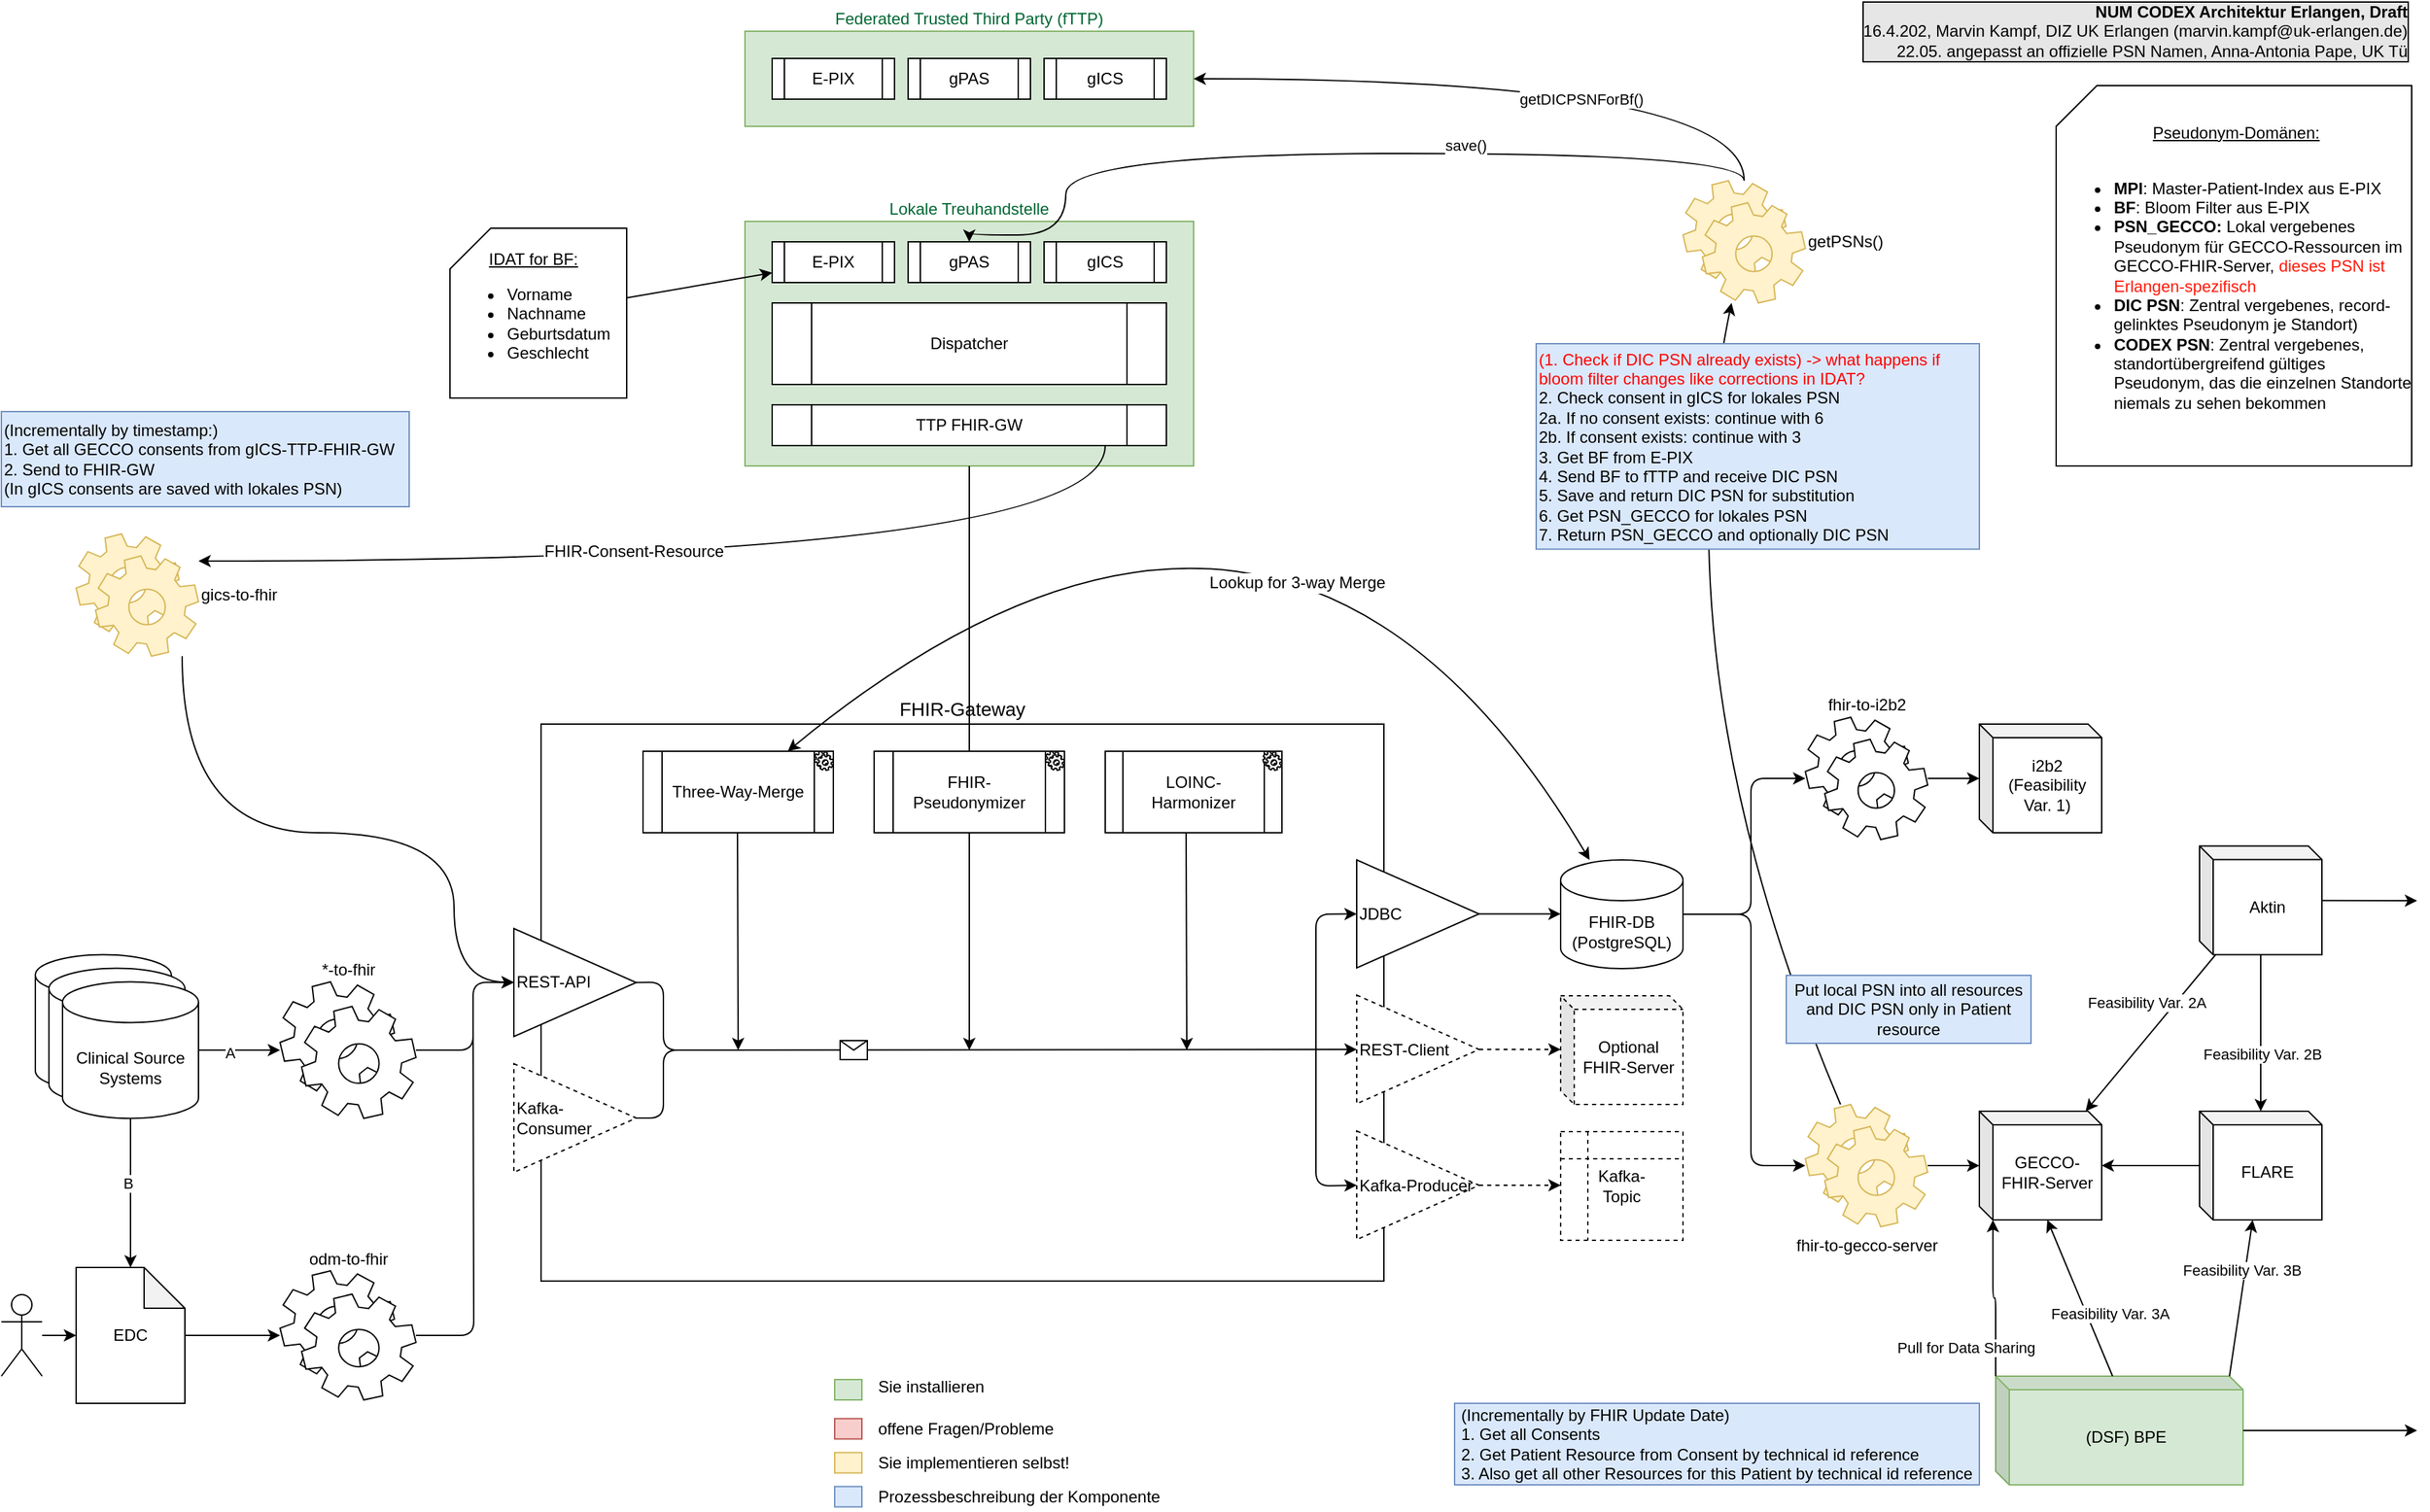 <mxfile version="14.6.13" type="github">
  <diagram id="jGCV98gVly2-MNFm8NOj" name="Page-1">
    <mxGraphModel dx="2233" dy="2107" grid="1" gridSize="10" guides="1" tooltips="1" connect="1" arrows="1" fold="1" page="1" pageScale="1" pageWidth="1800" pageHeight="500" background="#FFFFFF" math="0" shadow="0">
      <root>
        <mxCell id="0" />
        <mxCell id="1" parent="0" />
        <mxCell id="Zt5BA39hv14aOKBqLXmp-29" value="" style="endArrow=classic;html=1;entryX=0;entryY=0.5;entryDx=0;entryDy=0;entryPerimeter=0;exitX=1;exitY=0.5;exitDx=0;exitDy=0;" parent="1" source="Zt5BA39hv14aOKBqLXmp-16" edge="1">
          <mxGeometry width="50" height="50" relative="1" as="geometry">
            <mxPoint x="804" y="-140" as="sourcePoint" />
            <mxPoint x="1154" y="-320.25" as="targetPoint" />
          </mxGeometry>
        </mxCell>
        <mxCell id="Zt5BA39hv14aOKBqLXmp-30" value="" style="group;fontSize=12;" parent="1" vertex="1" connectable="0">
          <mxGeometry x="442" y="-460" width="710" height="410" as="geometry" />
        </mxCell>
        <mxCell id="Zt5BA39hv14aOKBqLXmp-1" value="&lt;font style=&quot;font-size: 14px&quot;&gt;FHIR-Gateway&lt;/font&gt;" style="whiteSpace=wrap;html=1;labelPosition=center;verticalLabelPosition=top;align=center;verticalAlign=bottom;" parent="Zt5BA39hv14aOKBqLXmp-30" vertex="1">
          <mxGeometry x="-38" width="620" height="410" as="geometry" />
        </mxCell>
        <mxCell id="Zt5BA39hv14aOKBqLXmp-2" value="REST-API" style="triangle;whiteSpace=wrap;html=1;align=left;" parent="Zt5BA39hv14aOKBqLXmp-30" vertex="1">
          <mxGeometry x="-58" y="150.5" width="90" height="79.5" as="geometry" />
        </mxCell>
        <mxCell id="Zt5BA39hv14aOKBqLXmp-6" value="LOINC-Harmonizer" style="shape=process;whiteSpace=wrap;html=1;backgroundOutline=1;" parent="Zt5BA39hv14aOKBqLXmp-30" vertex="1">
          <mxGeometry x="377" y="20" width="130" height="60" as="geometry" />
        </mxCell>
        <mxCell id="Zt5BA39hv14aOKBqLXmp-7" value="FHIR-Pseudonymizer" style="shape=process;whiteSpace=wrap;html=1;backgroundOutline=1;" parent="Zt5BA39hv14aOKBqLXmp-30" vertex="1">
          <mxGeometry x="207" y="20" width="140" height="60" as="geometry" />
        </mxCell>
        <mxCell id="Zt5BA39hv14aOKBqLXmp-8" value="Three-Way-Merge" style="shape=process;whiteSpace=wrap;html=1;backgroundOutline=1;" parent="Zt5BA39hv14aOKBqLXmp-30" vertex="1">
          <mxGeometry x="37" y="20" width="140" height="60" as="geometry" />
        </mxCell>
        <mxCell id="Zt5BA39hv14aOKBqLXmp-12" value="" style="endArrow=classic;html=1;" parent="Zt5BA39hv14aOKBqLXmp-30" source="Zt5BA39hv14aOKBqLXmp-7" edge="1">
          <mxGeometry x="-63" width="50" height="50" as="geometry">
            <mxPoint x="277" y="180" as="sourcePoint" />
            <mxPoint x="277" y="240" as="targetPoint" />
          </mxGeometry>
        </mxCell>
        <mxCell id="Zt5BA39hv14aOKBqLXmp-16" value="JDBC" style="triangle;whiteSpace=wrap;html=1;align=left;" parent="Zt5BA39hv14aOKBqLXmp-30" vertex="1">
          <mxGeometry x="562" y="100" width="90" height="79.5" as="geometry" />
        </mxCell>
        <mxCell id="Zt5BA39hv14aOKBqLXmp-17" value="REST-Client" style="triangle;whiteSpace=wrap;html=1;align=left;dashed=1;" parent="Zt5BA39hv14aOKBqLXmp-30" vertex="1">
          <mxGeometry x="562" y="199.5" width="90" height="80" as="geometry" />
        </mxCell>
        <mxCell id="Zt5BA39hv14aOKBqLXmp-19" value="Kafka-Producer" style="triangle;whiteSpace=wrap;html=1;align=left;dashed=1;" parent="Zt5BA39hv14aOKBqLXmp-30" vertex="1">
          <mxGeometry x="562" y="299.5" width="90" height="80" as="geometry" />
        </mxCell>
        <mxCell id="Zt5BA39hv14aOKBqLXmp-20" value="Kafka-Consumer" style="triangle;whiteSpace=wrap;html=1;align=left;dashed=1;" parent="Zt5BA39hv14aOKBqLXmp-30" vertex="1">
          <mxGeometry x="-58" y="250" width="90" height="80" as="geometry" />
        </mxCell>
        <mxCell id="Zt5BA39hv14aOKBqLXmp-22" value="" style="endArrow=classic;html=1;exitX=1;exitY=0.5;exitDx=0;exitDy=0;entryX=0;entryY=0.5;entryDx=0;entryDy=0;" parent="Zt5BA39hv14aOKBqLXmp-30" source="Zt5BA39hv14aOKBqLXmp-2" target="Zt5BA39hv14aOKBqLXmp-17" edge="1">
          <mxGeometry relative="1" as="geometry">
            <mxPoint x="182" y="240" as="sourcePoint" />
            <mxPoint x="522" y="240" as="targetPoint" />
            <Array as="points">
              <mxPoint x="52" y="190" />
              <mxPoint x="52" y="240" />
            </Array>
          </mxGeometry>
        </mxCell>
        <mxCell id="Zt5BA39hv14aOKBqLXmp-23" value="" style="shape=message;html=1;outlineConnect=0;" parent="Zt5BA39hv14aOKBqLXmp-22" vertex="1">
          <mxGeometry width="20" height="14" relative="1" as="geometry">
            <mxPoint x="-90" y="-6.78" as="offset" />
          </mxGeometry>
        </mxCell>
        <mxCell id="Zt5BA39hv14aOKBqLXmp-24" value="" style="endArrow=none;html=1;exitX=1;exitY=0.5;exitDx=0;exitDy=0;" parent="Zt5BA39hv14aOKBqLXmp-30" source="Zt5BA39hv14aOKBqLXmp-20" edge="1">
          <mxGeometry width="50" height="50" relative="1" as="geometry">
            <mxPoint x="362" y="330" as="sourcePoint" />
            <mxPoint x="112" y="240" as="targetPoint" />
            <Array as="points">
              <mxPoint x="52" y="290" />
              <mxPoint x="52" y="240" />
            </Array>
          </mxGeometry>
        </mxCell>
        <mxCell id="Zt5BA39hv14aOKBqLXmp-25" value="" style="endArrow=classic;html=1;entryX=0;entryY=0.5;entryDx=0;entryDy=0;" parent="Zt5BA39hv14aOKBqLXmp-30" target="Zt5BA39hv14aOKBqLXmp-16" edge="1">
          <mxGeometry width="50" height="50" relative="1" as="geometry">
            <mxPoint x="532" y="240" as="sourcePoint" />
            <mxPoint x="412" y="280" as="targetPoint" />
            <Array as="points">
              <mxPoint x="532" y="140" />
            </Array>
          </mxGeometry>
        </mxCell>
        <mxCell id="Zt5BA39hv14aOKBqLXmp-26" value="" style="endArrow=classic;html=1;entryX=0;entryY=0.5;entryDx=0;entryDy=0;" parent="Zt5BA39hv14aOKBqLXmp-30" target="Zt5BA39hv14aOKBqLXmp-19" edge="1">
          <mxGeometry width="50" height="50" relative="1" as="geometry">
            <mxPoint x="532" y="240" as="sourcePoint" />
            <mxPoint x="572" y="149.75" as="targetPoint" />
            <Array as="points">
              <mxPoint x="532" y="340" />
            </Array>
          </mxGeometry>
        </mxCell>
        <mxCell id="Zt5BA39hv14aOKBqLXmp-27" value="" style="endArrow=classic;html=1;exitX=0.5;exitY=1;exitDx=0;exitDy=0;" parent="Zt5BA39hv14aOKBqLXmp-30" edge="1">
          <mxGeometry x="97" width="50" height="50" as="geometry">
            <mxPoint x="436.5" y="80" as="sourcePoint" />
            <mxPoint x="437" y="240" as="targetPoint" />
          </mxGeometry>
        </mxCell>
        <mxCell id="Zt5BA39hv14aOKBqLXmp-28" value="" style="endArrow=classic;html=1;exitX=0.5;exitY=1;exitDx=0;exitDy=0;" parent="Zt5BA39hv14aOKBqLXmp-30" edge="1">
          <mxGeometry x="-233" width="50" height="50" as="geometry">
            <mxPoint x="106.5" y="80" as="sourcePoint" />
            <mxPoint x="107" y="240" as="targetPoint" />
          </mxGeometry>
        </mxCell>
        <mxCell id="Zt5BA39hv14aOKBqLXmp-37" value="" style="shape=mxgraph.bpmn.service_task;html=1;outlineConnect=0;align=center;" parent="Zt5BA39hv14aOKBqLXmp-30" vertex="1">
          <mxGeometry x="163" y="20" width="14" height="14" as="geometry" />
        </mxCell>
        <mxCell id="Zt5BA39hv14aOKBqLXmp-38" value="" style="shape=mxgraph.bpmn.service_task;html=1;outlineConnect=0;align=center;" parent="Zt5BA39hv14aOKBqLXmp-30" vertex="1">
          <mxGeometry x="333" y="20" width="14" height="14" as="geometry" />
        </mxCell>
        <mxCell id="Zt5BA39hv14aOKBqLXmp-39" value="" style="shape=mxgraph.bpmn.service_task;html=1;outlineConnect=0;align=center;" parent="Zt5BA39hv14aOKBqLXmp-30" vertex="1">
          <mxGeometry x="493" y="20" width="14" height="14" as="geometry" />
        </mxCell>
        <mxCell id="Zt5BA39hv14aOKBqLXmp-32" value="FHIR-DB (PostgreSQL)" style="shape=cylinder3;whiteSpace=wrap;html=1;boundedLbl=1;backgroundOutline=1;size=15;align=center;" parent="1" vertex="1">
          <mxGeometry x="1154" y="-360" width="90" height="80" as="geometry" />
        </mxCell>
        <mxCell id="Zt5BA39hv14aOKBqLXmp-34" value="" style="endArrow=classic;html=1;entryX=0;entryY=0.5;entryDx=0;entryDy=0;entryPerimeter=0;exitX=1;exitY=0.5;exitDx=0;exitDy=0;dashed=1;" parent="1" edge="1">
          <mxGeometry width="50" height="50" relative="1" as="geometry">
            <mxPoint x="1094" y="-220.5" as="sourcePoint" />
            <mxPoint x="1154" y="-220.5" as="targetPoint" />
          </mxGeometry>
        </mxCell>
        <mxCell id="Zt5BA39hv14aOKBqLXmp-35" value="Kafka-&lt;br&gt;Topic" style="shape=internalStorage;whiteSpace=wrap;html=1;backgroundOutline=1;align=center;dashed=1;" parent="1" vertex="1">
          <mxGeometry x="1154" y="-160" width="90" height="80" as="geometry" />
        </mxCell>
        <mxCell id="Zt5BA39hv14aOKBqLXmp-36" value="" style="endArrow=classic;html=1;entryX=0;entryY=0.5;entryDx=0;entryDy=0;entryPerimeter=0;exitX=1;exitY=0.5;exitDx=0;exitDy=0;dashed=1;" parent="1" edge="1">
          <mxGeometry width="50" height="50" relative="1" as="geometry">
            <mxPoint x="1094" y="-120.5" as="sourcePoint" />
            <mxPoint x="1154" y="-120.5" as="targetPoint" />
          </mxGeometry>
        </mxCell>
        <mxCell id="Zt5BA39hv14aOKBqLXmp-44" value="Optional&lt;br&gt;FHIR-Server" style="shape=cube;whiteSpace=wrap;html=1;boundedLbl=1;backgroundOutline=1;darkOpacity=0.05;darkOpacity2=0.1;align=center;size=10;dashed=1;" parent="1" vertex="1">
          <mxGeometry x="1154" y="-260" width="90" height="80" as="geometry" />
        </mxCell>
        <mxCell id="Zt5BA39hv14aOKBqLXmp-60" style="edgeStyle=orthogonalEdgeStyle;orthogonalLoop=1;jettySize=auto;html=1;" parent="1" source="Zt5BA39hv14aOKBqLXmp-46" target="Zt5BA39hv14aOKBqLXmp-62" edge="1">
          <mxGeometry relative="1" as="geometry" />
        </mxCell>
        <mxCell id="Zt5BA39hv14aOKBqLXmp-46" value="EDC" style="shape=note;whiteSpace=wrap;html=1;backgroundOutline=1;darkOpacity=0.05;fontSize=12;align=center;" parent="1" vertex="1">
          <mxGeometry x="62" y="-60" width="80" height="100" as="geometry" />
        </mxCell>
        <mxCell id="Zt5BA39hv14aOKBqLXmp-47" value="" style="shape=umlActor;verticalLabelPosition=bottom;verticalAlign=middle;html=1;outlineConnect=0;fontSize=12;align=center;" parent="1" vertex="1">
          <mxGeometry x="7" y="-40" width="30" height="60" as="geometry" />
        </mxCell>
        <mxCell id="Zt5BA39hv14aOKBqLXmp-49" value="" style="endArrow=classic;html=1;entryX=0;entryY=0.5;entryDx=0;entryDy=0;entryPerimeter=0;" parent="1" source="Zt5BA39hv14aOKBqLXmp-47" target="Zt5BA39hv14aOKBqLXmp-46" edge="1">
          <mxGeometry width="50" height="50" relative="1" as="geometry">
            <mxPoint x="397" y="-240" as="sourcePoint" />
            <mxPoint x="447" y="-290" as="targetPoint" />
          </mxGeometry>
        </mxCell>
        <mxCell id="Zt5BA39hv14aOKBqLXmp-52" value="" style="endArrow=classic;html=1;entryX=0;entryY=0.5;entryDx=0;entryDy=0;" parent="1" source="Zt5BA39hv14aOKBqLXmp-51" target="Zt5BA39hv14aOKBqLXmp-2" edge="1">
          <mxGeometry width="50" height="50" relative="1" as="geometry">
            <mxPoint x="582" y="-240" as="sourcePoint" />
            <mxPoint x="632" y="-290" as="targetPoint" />
            <Array as="points">
              <mxPoint x="354" y="-220" />
              <mxPoint x="354" y="-270" />
            </Array>
          </mxGeometry>
        </mxCell>
        <mxCell id="Zt5BA39hv14aOKBqLXmp-51" value="*-to-fhir" style="shape=mxgraph.bpmn.service_task;html=1;outlineConnect=0;labelPosition=center;verticalLabelPosition=top;align=center;verticalAlign=bottom;" parent="1" vertex="1">
          <mxGeometry x="212" y="-270.25" width="100" height="100.5" as="geometry" />
        </mxCell>
        <mxCell id="Zt5BA39hv14aOKBqLXmp-58" value="" style="group;" parent="1" vertex="1" connectable="0">
          <mxGeometry x="32" y="-290.25" width="120" height="120.5" as="geometry" />
        </mxCell>
        <mxCell id="Zt5BA39hv14aOKBqLXmp-55" value="Clinical Source Systems" style="shape=cylinder3;whiteSpace=wrap;html=1;boundedLbl=1;backgroundOutline=1;size=15;" parent="Zt5BA39hv14aOKBqLXmp-58" vertex="1">
          <mxGeometry width="100" height="100.5" as="geometry" />
        </mxCell>
        <mxCell id="Zt5BA39hv14aOKBqLXmp-56" value="Clinical Source Systems" style="shape=cylinder3;whiteSpace=wrap;html=1;boundedLbl=1;backgroundOutline=1;size=15;" parent="Zt5BA39hv14aOKBqLXmp-58" vertex="1">
          <mxGeometry x="10" y="10" width="100" height="100.5" as="geometry" />
        </mxCell>
        <mxCell id="Zt5BA39hv14aOKBqLXmp-57" value="Clinical Source Systems" style="shape=cylinder3;whiteSpace=wrap;html=1;boundedLbl=1;backgroundOutline=1;size=15;" parent="Zt5BA39hv14aOKBqLXmp-58" vertex="1">
          <mxGeometry x="20" y="20" width="100" height="100.5" as="geometry" />
        </mxCell>
        <mxCell id="Zt5BA39hv14aOKBqLXmp-59" style="edgeStyle=orthogonalEdgeStyle;orthogonalLoop=1;jettySize=auto;html=1;exitX=1;exitY=0.5;exitDx=0;exitDy=0;exitPerimeter=0;" parent="1" source="Zt5BA39hv14aOKBqLXmp-57" target="Zt5BA39hv14aOKBqLXmp-51" edge="1">
          <mxGeometry relative="1" as="geometry" />
        </mxCell>
        <mxCell id="6" value="A" style="edgeLabel;html=1;align=center;verticalAlign=middle;resizable=0;points=[];" parent="Zt5BA39hv14aOKBqLXmp-59" vertex="1" connectable="0">
          <mxGeometry x="-0.235" y="-2" relative="1" as="geometry">
            <mxPoint as="offset" />
          </mxGeometry>
        </mxCell>
        <mxCell id="Zt5BA39hv14aOKBqLXmp-62" value="odm-to-fhir" style="shape=mxgraph.bpmn.service_task;html=1;outlineConnect=0;labelPosition=center;verticalLabelPosition=top;align=center;verticalAlign=bottom;" parent="1" vertex="1">
          <mxGeometry x="212" y="-57.5" width="100" height="95" as="geometry" />
        </mxCell>
        <mxCell id="Zt5BA39hv14aOKBqLXmp-66" style="edgeStyle=orthogonalEdgeStyle;orthogonalLoop=1;jettySize=auto;html=1;endArrow=none;endFill=0;" parent="1" source="Zt5BA39hv14aOKBqLXmp-62" edge="1">
          <mxGeometry relative="1" as="geometry">
            <mxPoint x="354" y="-240" as="targetPoint" />
            <mxPoint x="382" y="-50" as="sourcePoint" />
          </mxGeometry>
        </mxCell>
        <mxCell id="Zt5BA39hv14aOKBqLXmp-83" value="fhir-to-i2b2" style="shape=mxgraph.bpmn.service_task;html=1;outlineConnect=0;labelPosition=center;verticalLabelPosition=top;align=center;verticalAlign=bottom;" parent="1" vertex="1">
          <mxGeometry x="1334" y="-465" width="90" height="90" as="geometry" />
        </mxCell>
        <mxCell id="Zt5BA39hv14aOKBqLXmp-85" value="i2b2&lt;br&gt;(Feasibility Var. 1)" style="shape=cube;whiteSpace=wrap;html=1;boundedLbl=1;backgroundOutline=1;darkOpacity=0.05;darkOpacity2=0.1;align=center;size=10;" parent="1" vertex="1">
          <mxGeometry x="1462" y="-460" width="90" height="80" as="geometry" />
        </mxCell>
        <mxCell id="Zt5BA39hv14aOKBqLXmp-86" value="" style="endArrow=classic;html=1;" parent="1" source="Zt5BA39hv14aOKBqLXmp-83" target="Zt5BA39hv14aOKBqLXmp-85" edge="1">
          <mxGeometry width="50" height="50" relative="1" as="geometry">
            <mxPoint x="1422" y="-486" as="sourcePoint" />
            <mxPoint x="1462" y="-475" as="targetPoint" />
          </mxGeometry>
        </mxCell>
        <mxCell id="4hY9-Zoo_yzl3ai_Mlpk-6" value="" style="endArrow=classic;html=1;" parent="1" source="UJUMtMTHQ7Rxm2CL5eUm-10" target="4hY9-Zoo_yzl3ai_Mlpk-1" edge="1">
          <mxGeometry width="50" height="50" relative="1" as="geometry">
            <mxPoint x="1132" y="-175" as="sourcePoint" />
            <mxPoint x="1182" y="-225" as="targetPoint" />
            <Array as="points" />
          </mxGeometry>
        </mxCell>
        <mxCell id="4hY9-Zoo_yzl3ai_Mlpk-10" value="&lt;b&gt;NUM CODEX Architektur Erlangen, Draft&lt;br&gt;&lt;/b&gt;16.4.202, Marvin Kampf, DIZ UK Erlangen (marvin.kampf@uk-erlangen.de)&lt;br&gt;22.05. angepasst an offizielle PSN Namen, Anna-Antonia Pape, UK Tü" style="text;html=1;strokeColor=none;fillColor=none;align=right;verticalAlign=middle;whiteSpace=wrap;labelBorderColor=#000000;labelBackgroundColor=#E6E6E6;" parent="1" vertex="1">
          <mxGeometry x="1360" y="-980" width="420" height="20" as="geometry" />
        </mxCell>
        <mxCell id="4" style="edgeStyle=orthogonalEdgeStyle;rounded=0;orthogonalLoop=1;jettySize=auto;html=1;endArrow=classic;endFill=1;" parent="1" source="Zt5BA39hv14aOKBqLXmp-57" target="Zt5BA39hv14aOKBqLXmp-46" edge="1">
          <mxGeometry relative="1" as="geometry" />
        </mxCell>
        <mxCell id="5" value="B" style="edgeLabel;html=1;align=center;verticalAlign=middle;resizable=0;points=[];" parent="4" vertex="1" connectable="0">
          <mxGeometry x="-0.148" y="-2" relative="1" as="geometry">
            <mxPoint as="offset" />
          </mxGeometry>
        </mxCell>
        <mxCell id="9" value="" style="endArrow=classic;html=1;curved=1;startArrow=classic;startFill=1;" parent="1" source="Zt5BA39hv14aOKBqLXmp-8" target="Zt5BA39hv14aOKBqLXmp-32" edge="1">
          <mxGeometry width="50" height="50" relative="1" as="geometry">
            <mxPoint x="724" y="-170" as="sourcePoint" />
            <mxPoint x="774" y="-220" as="targetPoint" />
            <Array as="points">
              <mxPoint x="950" y="-740" />
            </Array>
          </mxGeometry>
        </mxCell>
        <mxCell id="10" value="Lookup for 3-way Merge" style="edgeLabel;html=1;align=center;verticalAlign=middle;resizable=0;points=[];fontSize=12;" parent="9" vertex="1" connectable="0">
          <mxGeometry x="0.332" y="-2" relative="1" as="geometry">
            <mxPoint x="-58" y="57" as="offset" />
          </mxGeometry>
        </mxCell>
        <mxCell id="UJUMtMTHQ7Rxm2CL5eUm-10" value="fhir-to-gecco-server" style="shape=mxgraph.bpmn.service_task;html=1;outlineConnect=0;labelPosition=center;verticalLabelPosition=bottom;align=center;verticalAlign=top;fillColor=#fff2cc;strokeColor=#d6b656;" parent="1" vertex="1">
          <mxGeometry x="1334" y="-180" width="90" height="90" as="geometry" />
        </mxCell>
        <mxCell id="UJUMtMTHQ7Rxm2CL5eUm-12" value="" style="endArrow=classic;html=1;" parent="1" source="Zt5BA39hv14aOKBqLXmp-32" target="UJUMtMTHQ7Rxm2CL5eUm-10" edge="1">
          <mxGeometry width="50" height="50" relative="1" as="geometry">
            <mxPoint x="1316" y="-320" as="sourcePoint" />
            <mxPoint x="1364" y="-410" as="targetPoint" />
            <Array as="points">
              <mxPoint x="1294" y="-320" />
              <mxPoint x="1294" y="-135" />
            </Array>
          </mxGeometry>
        </mxCell>
        <mxCell id="UJUMtMTHQ7Rxm2CL5eUm-14" value="" style="endArrow=classic;html=1;" parent="1" source="Zt5BA39hv14aOKBqLXmp-32" target="Zt5BA39hv14aOKBqLXmp-83" edge="1">
          <mxGeometry width="50" height="50" relative="1" as="geometry">
            <mxPoint x="956" y="-220" as="sourcePoint" />
            <mxPoint x="1006" y="-270" as="targetPoint" />
            <Array as="points">
              <mxPoint x="1294" y="-320" />
              <mxPoint x="1294" y="-420" />
            </Array>
          </mxGeometry>
        </mxCell>
        <mxCell id="UJUMtMTHQ7Rxm2CL5eUm-17" value="(DSF) BPE" style="shape=cube;whiteSpace=wrap;html=1;boundedLbl=1;backgroundOutline=1;darkOpacity=0.05;darkOpacity2=0.1;align=center;size=10;fillColor=#d5e8d4;strokeColor=#82b366;" parent="1" vertex="1">
          <mxGeometry x="1474" y="20" width="182" height="80" as="geometry" />
        </mxCell>
        <mxCell id="Zt5BA39hv14aOKBqLXmp-80" style="edgeStyle=orthogonalEdgeStyle;orthogonalLoop=1;jettySize=auto;html=1;startArrow=classic;startFill=1;endArrow=none;endFill=0;entryX=0;entryY=0;entryDx=0;entryDy=0;entryPerimeter=0;exitX=0;exitY=0;exitDx=10;exitDy=80;exitPerimeter=0;" parent="1" source="4hY9-Zoo_yzl3ai_Mlpk-1" target="UJUMtMTHQ7Rxm2CL5eUm-17" edge="1">
          <mxGeometry relative="1" as="geometry">
            <mxPoint x="1424" y="-50" as="sourcePoint" />
          </mxGeometry>
        </mxCell>
        <mxCell id="UJUMtMTHQ7Rxm2CL5eUm-31" value="Pull for Data Sharing" style="edgeLabel;html=1;align=center;verticalAlign=middle;resizable=0;points=[];" parent="Zt5BA39hv14aOKBqLXmp-80" vertex="1" connectable="0">
          <mxGeometry x="-0.1" y="2" relative="1" as="geometry">
            <mxPoint x="-21.78" y="40.78" as="offset" />
          </mxGeometry>
        </mxCell>
        <mxCell id="UJUMtMTHQ7Rxm2CL5eUm-38" value="FLARE" style="shape=cube;whiteSpace=wrap;html=1;boundedLbl=1;backgroundOutline=1;darkOpacity=0.05;darkOpacity2=0.1;align=center;size=10;" parent="1" vertex="1">
          <mxGeometry x="1624" y="-175" width="90" height="80" as="geometry" />
        </mxCell>
        <mxCell id="4hY9-Zoo_yzl3ai_Mlpk-1" value="GECCO-FHIR-Server" style="shape=cube;whiteSpace=wrap;html=1;boundedLbl=1;backgroundOutline=1;darkOpacity=0.05;darkOpacity2=0.1;align=center;size=10;" parent="1" vertex="1">
          <mxGeometry x="1462" y="-175" width="90" height="80" as="geometry" />
        </mxCell>
        <mxCell id="UJUMtMTHQ7Rxm2CL5eUm-39" value="" style="endArrow=classic;html=1;exitX=0;exitY=0;exitDx=172;exitDy=0;exitPerimeter=0;" parent="1" source="UJUMtMTHQ7Rxm2CL5eUm-17" target="UJUMtMTHQ7Rxm2CL5eUm-38" edge="1">
          <mxGeometry width="50" height="50" relative="1" as="geometry">
            <mxPoint x="954" y="-180" as="sourcePoint" />
            <mxPoint x="1637" y="-130" as="targetPoint" />
          </mxGeometry>
        </mxCell>
        <mxCell id="UJUMtMTHQ7Rxm2CL5eUm-41" value="Feasibility Var. 3B" style="edgeLabel;html=1;align=center;verticalAlign=middle;resizable=0;points=[];" parent="UJUMtMTHQ7Rxm2CL5eUm-39" vertex="1" connectable="0">
          <mxGeometry x="0.02" relative="1" as="geometry">
            <mxPoint y="-19.89" as="offset" />
          </mxGeometry>
        </mxCell>
        <mxCell id="UJUMtMTHQ7Rxm2CL5eUm-42" value="" style="endArrow=classic;html=1;exitX=0;exitY=0;exitDx=86;exitDy=0;exitPerimeter=0;entryX=0;entryY=0;entryDx=50;entryDy=80;entryPerimeter=0;" parent="1" source="UJUMtMTHQ7Rxm2CL5eUm-17" target="4hY9-Zoo_yzl3ai_Mlpk-1" edge="1">
          <mxGeometry width="50" height="50" relative="1" as="geometry">
            <mxPoint x="1144" y="-200" as="sourcePoint" />
            <mxPoint x="1194" y="-250" as="targetPoint" />
          </mxGeometry>
        </mxCell>
        <mxCell id="UJUMtMTHQ7Rxm2CL5eUm-44" value="Feasibility Var. 3A" style="edgeLabel;html=1;align=center;verticalAlign=middle;resizable=0;points=[];" parent="UJUMtMTHQ7Rxm2CL5eUm-42" vertex="1" connectable="0">
          <mxGeometry x="0.346" y="1" relative="1" as="geometry">
            <mxPoint x="30.55" y="31.01" as="offset" />
          </mxGeometry>
        </mxCell>
        <mxCell id="UJUMtMTHQ7Rxm2CL5eUm-43" value="" style="endArrow=classic;html=1;" parent="1" source="UJUMtMTHQ7Rxm2CL5eUm-38" target="4hY9-Zoo_yzl3ai_Mlpk-1" edge="1">
          <mxGeometry width="50" height="50" relative="1" as="geometry">
            <mxPoint x="1144" y="-200" as="sourcePoint" />
            <mxPoint x="1194" y="-250" as="targetPoint" />
          </mxGeometry>
        </mxCell>
        <mxCell id="UJUMtMTHQ7Rxm2CL5eUm-45" value="Aktin" style="shape=cube;whiteSpace=wrap;html=1;boundedLbl=1;backgroundOutline=1;darkOpacity=0.05;darkOpacity2=0.1;align=center;size=10;" parent="1" vertex="1">
          <mxGeometry x="1624" y="-370.25" width="90" height="80" as="geometry" />
        </mxCell>
        <mxCell id="UJUMtMTHQ7Rxm2CL5eUm-46" value="" style="endArrow=classic;html=1;" parent="1" source="UJUMtMTHQ7Rxm2CL5eUm-45" target="4hY9-Zoo_yzl3ai_Mlpk-1" edge="1">
          <mxGeometry width="50" height="50" relative="1" as="geometry">
            <mxPoint x="1520" y="-32.5" as="sourcePoint" />
            <mxPoint x="1522" y="-170" as="targetPoint" />
          </mxGeometry>
        </mxCell>
        <mxCell id="UJUMtMTHQ7Rxm2CL5eUm-47" value="Feasibility Var. 2A" style="edgeLabel;html=1;align=center;verticalAlign=middle;resizable=0;points=[];" parent="UJUMtMTHQ7Rxm2CL5eUm-46" vertex="1" connectable="0">
          <mxGeometry x="0.346" y="1" relative="1" as="geometry">
            <mxPoint x="12.98" y="-43.2" as="offset" />
          </mxGeometry>
        </mxCell>
        <mxCell id="UJUMtMTHQ7Rxm2CL5eUm-48" value="" style="endArrow=classic;html=1;" parent="1" source="UJUMtMTHQ7Rxm2CL5eUm-45" target="UJUMtMTHQ7Rxm2CL5eUm-38" edge="1">
          <mxGeometry width="50" height="50" relative="1" as="geometry">
            <mxPoint x="1144" y="-200" as="sourcePoint" />
            <mxPoint x="1194" y="-250" as="targetPoint" />
          </mxGeometry>
        </mxCell>
        <mxCell id="UJUMtMTHQ7Rxm2CL5eUm-49" value="Feasibility Var. 2B" style="edgeLabel;html=1;align=center;verticalAlign=middle;resizable=0;points=[];" parent="UJUMtMTHQ7Rxm2CL5eUm-48" vertex="1" connectable="0">
          <mxGeometry x="0.256" y="1" relative="1" as="geometry">
            <mxPoint as="offset" />
          </mxGeometry>
        </mxCell>
        <mxCell id="UJUMtMTHQ7Rxm2CL5eUm-50" value="Lokale Treuhandstelle" style="rounded=0;whiteSpace=wrap;html=1;labelPosition=center;verticalLabelPosition=top;align=center;verticalAlign=bottom;fillColor=#d5e8d4;strokeColor=#82b366;fontColor=#006633;" parent="1" vertex="1">
          <mxGeometry x="554" y="-830" width="330" height="180" as="geometry" />
        </mxCell>
        <mxCell id="UJUMtMTHQ7Rxm2CL5eUm-55" value="E-PIX" style="shape=process;whiteSpace=wrap;html=1;backgroundOutline=1;" parent="1" vertex="1">
          <mxGeometry x="574" y="-815" width="90" height="30" as="geometry" />
        </mxCell>
        <mxCell id="UJUMtMTHQ7Rxm2CL5eUm-56" value="gPAS" style="shape=process;whiteSpace=wrap;html=1;backgroundOutline=1;" parent="1" vertex="1">
          <mxGeometry x="674" y="-815" width="90" height="30" as="geometry" />
        </mxCell>
        <mxCell id="uqaeGx0HP7bvnvXOPrDI-12" style="edgeStyle=orthogonalEdgeStyle;orthogonalLoop=1;jettySize=auto;html=1;curved=1;" parent="1" source="uqaeGx0HP7bvnvXOPrDI-21" target="uqaeGx0HP7bvnvXOPrDI-10" edge="1">
          <mxGeometry relative="1" as="geometry">
            <Array as="points">
              <mxPoint x="819" y="-580" />
              <mxPoint x="147" y="-580" />
            </Array>
          </mxGeometry>
        </mxCell>
        <mxCell id="uqaeGx0HP7bvnvXOPrDI-32" value="FHIR-Consent-Resource" style="edgeLabel;html=1;align=center;verticalAlign=middle;resizable=0;points=[];fontSize=12;" parent="uqaeGx0HP7bvnvXOPrDI-12" vertex="1" connectable="0">
          <mxGeometry x="0.149" y="-7" relative="1" as="geometry">
            <mxPoint as="offset" />
          </mxGeometry>
        </mxCell>
        <mxCell id="UJUMtMTHQ7Rxm2CL5eUm-57" value="gICS" style="shape=process;whiteSpace=wrap;html=1;backgroundOutline=1;" parent="1" vertex="1">
          <mxGeometry x="774" y="-815" width="90" height="30" as="geometry" />
        </mxCell>
        <mxCell id="UJUMtMTHQ7Rxm2CL5eUm-58" value="&lt;font&gt;Dispatcher&lt;/font&gt;" style="shape=process;whiteSpace=wrap;html=1;backgroundOutline=1;" parent="1" vertex="1">
          <mxGeometry x="574" y="-770" width="290" height="60" as="geometry" />
        </mxCell>
        <mxCell id="UJUMtMTHQ7Rxm2CL5eUm-62" value="Federated Trusted Third Party (fTTP)" style="rounded=0;whiteSpace=wrap;html=1;labelPosition=center;verticalLabelPosition=top;align=center;verticalAlign=bottom;fillColor=#d5e8d4;strokeColor=#82b366;fontColor=#006633;" parent="1" vertex="1">
          <mxGeometry x="554" y="-970" width="330" height="70" as="geometry" />
        </mxCell>
        <mxCell id="UJUMtMTHQ7Rxm2CL5eUm-63" value="E-PIX" style="shape=process;whiteSpace=wrap;html=1;backgroundOutline=1;" parent="1" vertex="1">
          <mxGeometry x="574" y="-950" width="90" height="30" as="geometry" />
        </mxCell>
        <mxCell id="UJUMtMTHQ7Rxm2CL5eUm-64" value="gPAS" style="shape=process;whiteSpace=wrap;html=1;backgroundOutline=1;" parent="1" vertex="1">
          <mxGeometry x="674" y="-950" width="90" height="30" as="geometry" />
        </mxCell>
        <mxCell id="UJUMtMTHQ7Rxm2CL5eUm-65" value="gICS" style="shape=process;whiteSpace=wrap;html=1;backgroundOutline=1;" parent="1" vertex="1">
          <mxGeometry x="774" y="-950" width="90" height="30" as="geometry" />
        </mxCell>
        <mxCell id="UJUMtMTHQ7Rxm2CL5eUm-67" value="&amp;nbsp; &amp;nbsp; &amp;nbsp; &amp;nbsp; &lt;u&gt;IDAT for BF:&lt;br&gt;&lt;/u&gt;&lt;ul&gt;&lt;li&gt;Vorname&lt;/li&gt;&lt;li&gt;Nachname&lt;/li&gt;&lt;li&gt;Geburtsdatum&lt;/li&gt;&lt;li&gt;Geschlecht&lt;/li&gt;&lt;/ul&gt;" style="shape=card;whiteSpace=wrap;html=1;align=left;" parent="1" vertex="1">
          <mxGeometry x="337" y="-825" width="130" height="125" as="geometry" />
        </mxCell>
        <mxCell id="UJUMtMTHQ7Rxm2CL5eUm-68" value="" style="endArrow=classic;html=1;fontColor=#000000;" parent="1" source="UJUMtMTHQ7Rxm2CL5eUm-67" target="UJUMtMTHQ7Rxm2CL5eUm-55" edge="1">
          <mxGeometry width="50" height="50" relative="1" as="geometry">
            <mxPoint x="864" y="-490" as="sourcePoint" />
            <mxPoint x="914" y="-540" as="targetPoint" />
          </mxGeometry>
        </mxCell>
        <mxCell id="UJUMtMTHQ7Rxm2CL5eUm-74" value="" style="endArrow=classic;html=1;strokeWidth=1;fontSize=12;fontColor=#000000;curved=1;" parent="1" source="UJUMtMTHQ7Rxm2CL5eUm-10" target="uqaeGx0HP7bvnvXOPrDI-13" edge="1">
          <mxGeometry width="50" height="50" relative="1" as="geometry">
            <mxPoint x="864" y="-430" as="sourcePoint" />
            <mxPoint x="984" y="-650" as="targetPoint" />
            <Array as="points">
              <mxPoint x="1224" y="-500" />
            </Array>
          </mxGeometry>
        </mxCell>
        <mxCell id="UJUMtMTHQ7Rxm2CL5eUm-76" value="" style="endArrow=none;html=1;strokeWidth=1;fontSize=12;fontColor=#000000;endFill=0;startArrow=classic;startFill=1;" parent="1" target="UJUMtMTHQ7Rxm2CL5eUm-45" edge="1">
          <mxGeometry width="50" height="50" relative="1" as="geometry">
            <mxPoint x="1784" y="-330" as="sourcePoint" />
            <mxPoint x="1694" y="-490" as="targetPoint" />
          </mxGeometry>
        </mxCell>
        <mxCell id="UJUMtMTHQ7Rxm2CL5eUm-78" value="" style="endArrow=none;html=1;strokeWidth=1;fontSize=12;fontColor=#000000;startArrow=classic;startFill=1;endFill=0;" parent="1" target="UJUMtMTHQ7Rxm2CL5eUm-17" edge="1">
          <mxGeometry width="50" height="50" relative="1" as="geometry">
            <mxPoint x="1784" y="60" as="sourcePoint" />
            <mxPoint x="1684" y="59.448" as="targetPoint" />
          </mxGeometry>
        </mxCell>
        <mxCell id="uqaeGx0HP7bvnvXOPrDI-19" style="edgeStyle=orthogonalEdgeStyle;curved=1;orthogonalLoop=1;jettySize=auto;html=1;" parent="1" source="uqaeGx0HP7bvnvXOPrDI-10" target="Zt5BA39hv14aOKBqLXmp-2" edge="1">
          <mxGeometry relative="1" as="geometry">
            <Array as="points">
              <mxPoint x="140" y="-380" />
              <mxPoint x="340" y="-380" />
              <mxPoint x="340" y="-270" />
            </Array>
          </mxGeometry>
        </mxCell>
        <mxCell id="uqaeGx0HP7bvnvXOPrDI-10" value="gics-to-fhir" style="shape=mxgraph.bpmn.service_task;html=1;outlineConnect=0;labelPosition=right;verticalLabelPosition=middle;align=left;verticalAlign=middle;fillColor=#fff2cc;strokeColor=#d6b656;" parent="1" vertex="1">
          <mxGeometry x="62" y="-600" width="90" height="90" as="geometry" />
        </mxCell>
        <mxCell id="uqaeGx0HP7bvnvXOPrDI-14" style="edgeStyle=orthogonalEdgeStyle;orthogonalLoop=1;jettySize=auto;html=1;curved=1;" parent="1" source="uqaeGx0HP7bvnvXOPrDI-13" target="UJUMtMTHQ7Rxm2CL5eUm-62" edge="1">
          <mxGeometry relative="1" as="geometry">
            <Array as="points">
              <mxPoint x="1289" y="-935" />
            </Array>
          </mxGeometry>
        </mxCell>
        <mxCell id="uqaeGx0HP7bvnvXOPrDI-17" value="getDICPSNForBf()" style="edgeLabel;html=1;align=center;verticalAlign=middle;resizable=0;points=[];" parent="uqaeGx0HP7bvnvXOPrDI-14" vertex="1" connectable="0">
          <mxGeometry x="-0.187" y="15" relative="1" as="geometry">
            <mxPoint as="offset" />
          </mxGeometry>
        </mxCell>
        <mxCell id="uqaeGx0HP7bvnvXOPrDI-15" style="edgeStyle=orthogonalEdgeStyle;curved=1;orthogonalLoop=1;jettySize=auto;html=1;" parent="1" source="uqaeGx0HP7bvnvXOPrDI-13" target="UJUMtMTHQ7Rxm2CL5eUm-56" edge="1">
          <mxGeometry relative="1" as="geometry">
            <mxPoint x="750" y="-815" as="targetPoint" />
            <Array as="points">
              <mxPoint x="1289" y="-880" />
              <mxPoint x="790" y="-880" />
              <mxPoint x="790" y="-820" />
              <mxPoint x="719" y="-820" />
            </Array>
          </mxGeometry>
        </mxCell>
        <mxCell id="uqaeGx0HP7bvnvXOPrDI-16" value="save()" style="edgeLabel;html=1;align=center;verticalAlign=middle;resizable=0;points=[];" parent="uqaeGx0HP7bvnvXOPrDI-15" vertex="1" connectable="0">
          <mxGeometry x="-0.311" y="-6" relative="1" as="geometry">
            <mxPoint as="offset" />
          </mxGeometry>
        </mxCell>
        <mxCell id="uqaeGx0HP7bvnvXOPrDI-13" value="getPSNs()" style="shape=mxgraph.bpmn.service_task;html=1;outlineConnect=0;labelPosition=right;verticalLabelPosition=middle;align=left;verticalAlign=middle;fillColor=#fff2cc;strokeColor=#d6b656;" parent="1" vertex="1">
          <mxGeometry x="1244" y="-860" width="90" height="90" as="geometry" />
        </mxCell>
        <mxCell id="uqaeGx0HP7bvnvXOPrDI-21" value="&lt;font&gt;TTP FHIR-GW&lt;/font&gt;" style="shape=process;whiteSpace=wrap;html=1;backgroundOutline=1;" parent="1" vertex="1">
          <mxGeometry x="574" y="-695" width="290" height="30" as="geometry" />
        </mxCell>
        <mxCell id="uqaeGx0HP7bvnvXOPrDI-24" value="&lt;font color=&quot;#ff0000&quot;&gt;(1. Check if DIC PSN already exists) -&amp;gt; what happens if bloom filter changes like corrections in IDAT?&lt;/font&gt;&lt;br&gt;2. Check consent in gICS for lokales PSN&lt;br&gt;2a. If no consent exists: continue with 6&lt;br&gt;2b. If consent exists: continue with 3&lt;br&gt;3. Get BF from E-PIX&lt;br&gt;4. Send BF to fTTP and receive DIC PSN&lt;br&gt;5. Save and return DIC PSN for substitution&lt;br&gt;6. Get PSN_GECCO for lokales PSN&lt;br&gt;7. Return PSN_GECCO and optionally DIC PSN" style="text;html=1;strokeColor=#6c8ebf;fillColor=#dae8fc;align=left;verticalAlign=middle;whiteSpace=wrap;rounded=0;labelPosition=center;verticalLabelPosition=middle;labelBorderColor=none;spacingTop=0;spacingLeft=0;spacingBottom=0;spacingRight=0;spacing=2;" parent="1" vertex="1">
          <mxGeometry x="1136" y="-740" width="326" height="151.25" as="geometry" />
        </mxCell>
        <mxCell id="uqaeGx0HP7bvnvXOPrDI-26" value="&lt;div style=&quot;text-align: left&quot;&gt;(Incrementally by FHIR Update Date)&lt;/div&gt;&lt;div style=&quot;text-align: left&quot;&gt;1. Get all Consents&lt;/div&gt;&lt;div style=&quot;text-align: left&quot;&gt;2. Get Patient Resource from Consent by technical id reference&lt;/div&gt;&lt;div style=&quot;text-align: left&quot;&gt;3. Also get all other Resources for this Patient by technical id reference&lt;/div&gt;" style="text;html=1;strokeColor=#6c8ebf;fillColor=#dae8fc;align=center;verticalAlign=middle;whiteSpace=wrap;rounded=0;fontSize=12;labelBorderColor=none;spacing=0;" parent="1" vertex="1">
          <mxGeometry x="1076" y="40" width="386" height="60" as="geometry" />
        </mxCell>
        <mxCell id="uqaeGx0HP7bvnvXOPrDI-27" value="(Incrementally by timestamp:)&lt;br&gt;1. Get all GECCO consents from gICS-TTP-FHIR-GW 2. Send to FHIR-GW&lt;br&gt;(In gICS consents are saved with lokales PSN)" style="text;html=1;strokeColor=#6c8ebf;fillColor=#dae8fc;align=left;verticalAlign=middle;whiteSpace=wrap;rounded=0;fontSize=12;" parent="1" vertex="1">
          <mxGeometry x="7" y="-690" width="300" height="70" as="geometry" />
        </mxCell>
        <mxCell id="uqaeGx0HP7bvnvXOPrDI-34" value="&lt;span style=&quot;text-align: left&quot;&gt;Put local PSN into all resources and DIC PSN only in Patient resource&lt;/span&gt;" style="text;html=1;strokeColor=#6c8ebf;fillColor=#dae8fc;align=center;verticalAlign=middle;whiteSpace=wrap;rounded=0;fontSize=12;" parent="1" vertex="1">
          <mxGeometry x="1320" y="-275" width="180" height="50" as="geometry" />
        </mxCell>
        <mxCell id="3" style="edgeStyle=orthogonalEdgeStyle;rounded=0;orthogonalLoop=1;jettySize=auto;html=1;endArrow=none;endFill=0;exitX=0.5;exitY=1;exitDx=0;exitDy=0;" parent="1" source="UJUMtMTHQ7Rxm2CL5eUm-50" target="Zt5BA39hv14aOKBqLXmp-7" edge="1">
          <mxGeometry relative="1" as="geometry">
            <mxPoint x="719" y="-380" as="sourcePoint" />
          </mxGeometry>
        </mxCell>
        <mxCell id="vHBtSxV5N4kJ1uLNlZgT-10" value="&lt;div&gt;&lt;div style=&quot;text-align: center&quot;&gt;&lt;u&gt;Pseudonym-Domänen:&lt;/u&gt;&lt;/div&gt;&lt;/div&gt;&lt;br&gt;&lt;div&gt;&lt;ul&gt;&lt;li&gt;&lt;b&gt;MPI&lt;/b&gt;: Master-Patient-Index aus E-PIX&lt;br&gt;&lt;/li&gt;&lt;li&gt;&lt;b&gt;BF&lt;/b&gt;: Bloom Filter aus E-PIX&lt;/li&gt;&lt;li&gt;&lt;b&gt;PSN_GECCO: &lt;/b&gt;Lokal vergebenes Pseudonym für GECCO-Ressourcen im GECCO-FHIR-Server, &lt;font color=&quot;#ff1808&quot;&gt;dieses PSN ist Erlangen-spezifisch&lt;/font&gt;&lt;br&gt;&lt;/li&gt;&lt;li&gt;&lt;b&gt;DIC PSN&lt;/b&gt;: Zentral vergebenes, record-gelinktes Pseudonym je Standort)&lt;/li&gt;&lt;li&gt;&lt;b&gt;CODEX PSN&lt;/b&gt;: Zentral vergebenes, standortübergreifend gültiges Pseudonym, das die einzelnen Standorte niemals zu sehen bekommen&lt;/li&gt;&lt;/ul&gt;&lt;/div&gt;" style="shape=card;whiteSpace=wrap;html=1;align=left;" parent="1" vertex="1">
          <mxGeometry x="1518.5" y="-930" width="261.5" height="280" as="geometry" />
        </mxCell>
        <mxCell id="FY4oOXh9T8PZy6vYziGA-10" value="" style="rounded=0;whiteSpace=wrap;html=1;fillColor=#d5e8d4;strokeColor=#82b366;" vertex="1" parent="1">
          <mxGeometry x="620" y="22.5" width="20" height="15" as="geometry" />
        </mxCell>
        <mxCell id="FY4oOXh9T8PZy6vYziGA-11" value="" style="rounded=0;whiteSpace=wrap;html=1;fillColor=#fff2cc;strokeColor=#d6b656;" vertex="1" parent="1">
          <mxGeometry x="620" y="76.25" width="20" height="15" as="geometry" />
        </mxCell>
        <mxCell id="FY4oOXh9T8PZy6vYziGA-12" value="" style="rounded=0;whiteSpace=wrap;html=1;fillColor=#f8cecc;strokeColor=#b85450;" vertex="1" parent="1">
          <mxGeometry x="620" y="51.25" width="20" height="15" as="geometry" />
        </mxCell>
        <mxCell id="FY4oOXh9T8PZy6vYziGA-13" value="" style="rounded=0;whiteSpace=wrap;html=1;fillColor=#dae8fc;strokeColor=#6c8ebf;" vertex="1" parent="1">
          <mxGeometry x="620" y="101.25" width="20" height="15" as="geometry" />
        </mxCell>
        <mxCell id="FY4oOXh9T8PZy6vYziGA-14" value="Sie installieren" style="text;html=1;strokeColor=none;fillColor=none;align=left;verticalAlign=middle;whiteSpace=wrap;rounded=0;" vertex="1" parent="1">
          <mxGeometry x="650" y="17.5" width="120" height="20" as="geometry" />
        </mxCell>
        <mxCell id="FY4oOXh9T8PZy6vYziGA-15" value="offene Fragen/Probleme" style="text;html=1;strokeColor=none;fillColor=none;align=left;verticalAlign=middle;whiteSpace=wrap;rounded=0;" vertex="1" parent="1">
          <mxGeometry x="650" y="48.75" width="240" height="20" as="geometry" />
        </mxCell>
        <mxCell id="FY4oOXh9T8PZy6vYziGA-16" value="Sie implementieren selbst!" style="text;html=1;strokeColor=none;fillColor=none;align=left;verticalAlign=middle;whiteSpace=wrap;rounded=0;" vertex="1" parent="1">
          <mxGeometry x="650" y="73.75" width="240" height="20" as="geometry" />
        </mxCell>
        <mxCell id="FY4oOXh9T8PZy6vYziGA-17" value="Prozessbeschreibung der Komponente" style="text;html=1;strokeColor=none;fillColor=none;align=left;verticalAlign=middle;whiteSpace=wrap;rounded=0;" vertex="1" parent="1">
          <mxGeometry x="650" y="98.75" width="240" height="20" as="geometry" />
        </mxCell>
      </root>
    </mxGraphModel>
  </diagram>
</mxfile>
